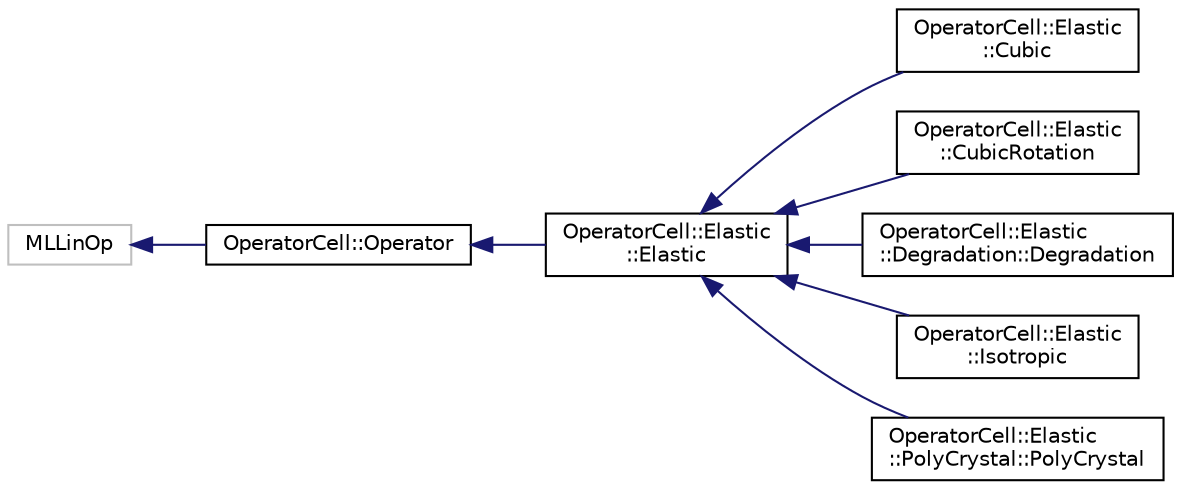 digraph "Graphical Class Hierarchy"
{
  edge [fontname="Helvetica",fontsize="10",labelfontname="Helvetica",labelfontsize="10"];
  node [fontname="Helvetica",fontsize="10",shape=record];
  rankdir="LR";
  Node1 [label="MLLinOp",height=0.2,width=0.4,color="grey75", fillcolor="white", style="filled"];
  Node1 -> Node2 [dir="back",color="midnightblue",fontsize="10",style="solid",fontname="Helvetica"];
  Node2 [label="OperatorCell::Operator",height=0.2,width=0.4,color="black", fillcolor="white", style="filled",URL="$classOperatorCell_1_1Operator.html"];
  Node2 -> Node3 [dir="back",color="midnightblue",fontsize="10",style="solid",fontname="Helvetica"];
  Node3 [label="OperatorCell::Elastic\l::Elastic",height=0.2,width=0.4,color="black", fillcolor="white", style="filled",URL="$classOperatorCell_1_1Elastic_1_1Elastic.html"];
  Node3 -> Node4 [dir="back",color="midnightblue",fontsize="10",style="solid",fontname="Helvetica"];
  Node4 [label="OperatorCell::Elastic\l::Cubic",height=0.2,width=0.4,color="black", fillcolor="white", style="filled",URL="$classOperatorCell_1_1Elastic_1_1Cubic.html"];
  Node3 -> Node5 [dir="back",color="midnightblue",fontsize="10",style="solid",fontname="Helvetica"];
  Node5 [label="OperatorCell::Elastic\l::CubicRotation",height=0.2,width=0.4,color="black", fillcolor="white", style="filled",URL="$classOperatorCell_1_1Elastic_1_1CubicRotation.html"];
  Node3 -> Node6 [dir="back",color="midnightblue",fontsize="10",style="solid",fontname="Helvetica"];
  Node6 [label="OperatorCell::Elastic\l::Degradation::Degradation",height=0.2,width=0.4,color="black", fillcolor="white", style="filled",URL="$classOperatorCell_1_1Elastic_1_1Degradation_1_1Degradation.html"];
  Node3 -> Node7 [dir="back",color="midnightblue",fontsize="10",style="solid",fontname="Helvetica"];
  Node7 [label="OperatorCell::Elastic\l::Isotropic",height=0.2,width=0.4,color="black", fillcolor="white", style="filled",URL="$classOperatorCell_1_1Elastic_1_1Isotropic.html"];
  Node3 -> Node8 [dir="back",color="midnightblue",fontsize="10",style="solid",fontname="Helvetica"];
  Node8 [label="OperatorCell::Elastic\l::PolyCrystal::PolyCrystal",height=0.2,width=0.4,color="black", fillcolor="white", style="filled",URL="$classOperatorCell_1_1Elastic_1_1PolyCrystal_1_1PolyCrystal.html"];
}
